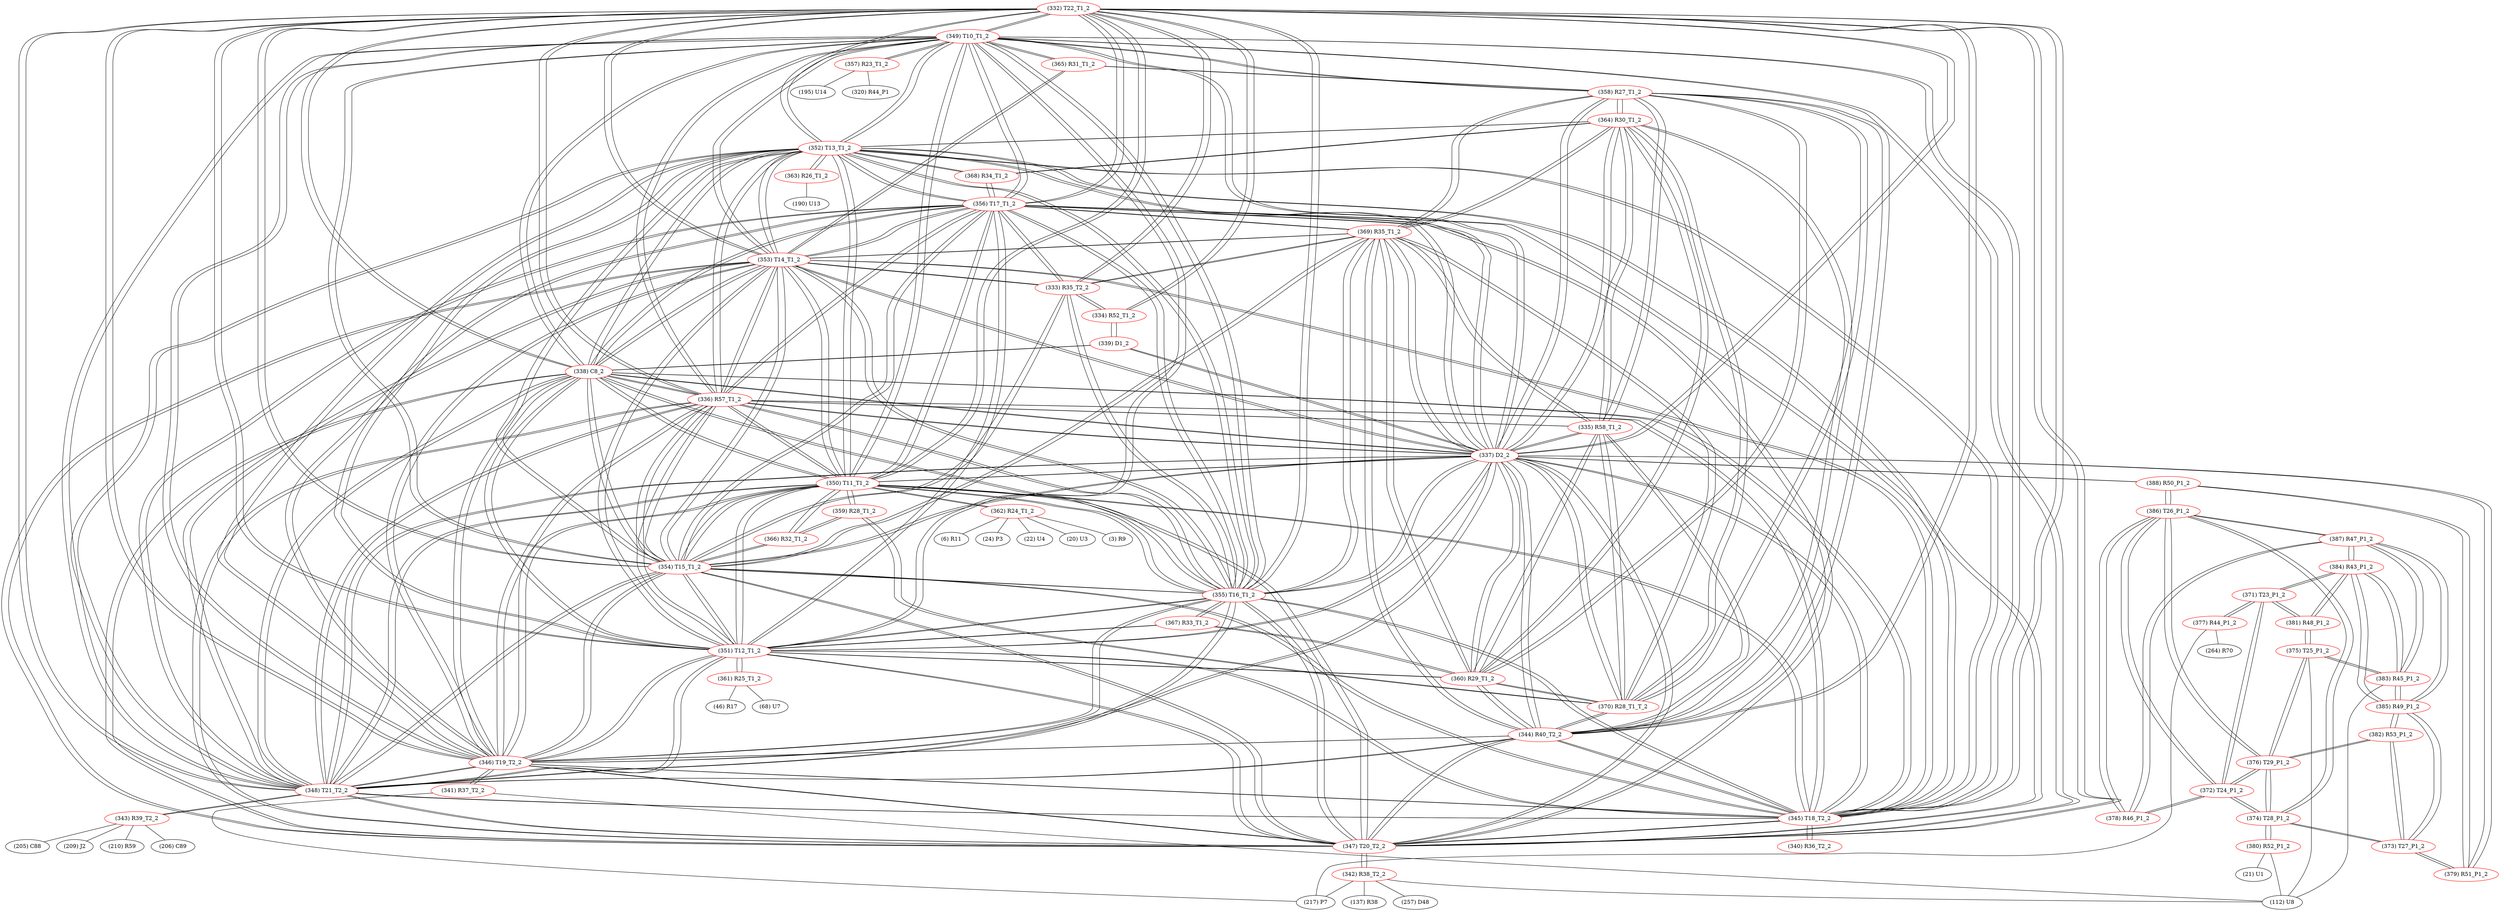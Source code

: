 graph {
	332 [label="(332) T22_T1_2" color=red]
	349 [label="(349) T10_T1_2"]
	350 [label="(350) T11_T1_2"]
	351 [label="(351) T12_T1_2"]
	352 [label="(352) T13_T1_2"]
	347 [label="(347) T20_T2_2"]
	353 [label="(353) T14_T1_2"]
	354 [label="(354) T15_T1_2"]
	345 [label="(345) T18_T2_2"]
	348 [label="(348) T21_T2_2"]
	346 [label="(346) T19_T2_2"]
	338 [label="(338) C8_2"]
	355 [label="(355) T16_T1_2"]
	356 [label="(356) T17_T1_2"]
	337 [label="(337) D2_2"]
	336 [label="(336) R57_T1_2"]
	333 [label="(333) R35_T2_2"]
	334 [label="(334) R52_T1_2"]
	344 [label="(344) R40_T2_2"]
	333 [label="(333) R35_T2_2" color=red]
	334 [label="(334) R52_T1_2"]
	332 [label="(332) T22_T1_2"]
	353 [label="(353) T14_T1_2"]
	354 [label="(354) T15_T1_2"]
	356 [label="(356) T17_T1_2"]
	355 [label="(355) T16_T1_2"]
	369 [label="(369) R35_T1_2"]
	334 [label="(334) R52_T1_2" color=red]
	339 [label="(339) D1_2"]
	333 [label="(333) R35_T2_2"]
	332 [label="(332) T22_T1_2"]
	335 [label="(335) R58_T1_2" color=red]
	337 [label="(337) D2_2"]
	344 [label="(344) R40_T2_2"]
	358 [label="(358) R27_T1_2"]
	370 [label="(370) R28_T1_T_2"]
	360 [label="(360) R29_T1_2"]
	364 [label="(364) R30_T1_2"]
	369 [label="(369) R35_T1_2"]
	336 [label="(336) R57_T1_2"]
	336 [label="(336) R57_T1_2" color=red]
	349 [label="(349) T10_T1_2"]
	350 [label="(350) T11_T1_2"]
	351 [label="(351) T12_T1_2"]
	352 [label="(352) T13_T1_2"]
	347 [label="(347) T20_T2_2"]
	353 [label="(353) T14_T1_2"]
	354 [label="(354) T15_T1_2"]
	345 [label="(345) T18_T2_2"]
	348 [label="(348) T21_T2_2"]
	346 [label="(346) T19_T2_2"]
	338 [label="(338) C8_2"]
	355 [label="(355) T16_T1_2"]
	356 [label="(356) T17_T1_2"]
	337 [label="(337) D2_2"]
	332 [label="(332) T22_T1_2"]
	335 [label="(335) R58_T1_2"]
	337 [label="(337) D2_2" color=red]
	335 [label="(335) R58_T1_2"]
	344 [label="(344) R40_T2_2"]
	358 [label="(358) R27_T1_2"]
	370 [label="(370) R28_T1_T_2"]
	360 [label="(360) R29_T1_2"]
	364 [label="(364) R30_T1_2"]
	369 [label="(369) R35_T1_2"]
	349 [label="(349) T10_T1_2"]
	350 [label="(350) T11_T1_2"]
	351 [label="(351) T12_T1_2"]
	352 [label="(352) T13_T1_2"]
	347 [label="(347) T20_T2_2"]
	353 [label="(353) T14_T1_2"]
	354 [label="(354) T15_T1_2"]
	345 [label="(345) T18_T2_2"]
	348 [label="(348) T21_T2_2"]
	346 [label="(346) T19_T2_2"]
	338 [label="(338) C8_2"]
	355 [label="(355) T16_T1_2"]
	356 [label="(356) T17_T1_2"]
	332 [label="(332) T22_T1_2"]
	336 [label="(336) R57_T1_2"]
	339 [label="(339) D1_2"]
	379 [label="(379) R51_P1_2"]
	388 [label="(388) R50_P1_2"]
	338 [label="(338) C8_2" color=red]
	349 [label="(349) T10_T1_2"]
	350 [label="(350) T11_T1_2"]
	351 [label="(351) T12_T1_2"]
	352 [label="(352) T13_T1_2"]
	347 [label="(347) T20_T2_2"]
	353 [label="(353) T14_T1_2"]
	354 [label="(354) T15_T1_2"]
	345 [label="(345) T18_T2_2"]
	348 [label="(348) T21_T2_2"]
	346 [label="(346) T19_T2_2"]
	355 [label="(355) T16_T1_2"]
	356 [label="(356) T17_T1_2"]
	337 [label="(337) D2_2"]
	332 [label="(332) T22_T1_2"]
	336 [label="(336) R57_T1_2"]
	339 [label="(339) D1_2"]
	339 [label="(339) D1_2" color=red]
	337 [label="(337) D2_2"]
	338 [label="(338) C8_2"]
	334 [label="(334) R52_T1_2"]
	340 [label="(340) R36_T2_2" color=red]
	345 [label="(345) T18_T2_2"]
	341 [label="(341) R37_T2_2" color=red]
	217 [label="(217) P7"]
	112 [label="(112) U8"]
	346 [label="(346) T19_T2_2"]
	342 [label="(342) R38_T2_2" color=red]
	137 [label="(137) R38"]
	217 [label="(217) P7"]
	257 [label="(257) D48"]
	112 [label="(112) U8"]
	347 [label="(347) T20_T2_2"]
	343 [label="(343) R39_T2_2" color=red]
	209 [label="(209) J2"]
	210 [label="(210) R59"]
	206 [label="(206) C89"]
	205 [label="(205) C88"]
	348 [label="(348) T21_T2_2"]
	344 [label="(344) R40_T2_2" color=red]
	337 [label="(337) D2_2"]
	335 [label="(335) R58_T1_2"]
	358 [label="(358) R27_T1_2"]
	370 [label="(370) R28_T1_T_2"]
	360 [label="(360) R29_T1_2"]
	364 [label="(364) R30_T1_2"]
	369 [label="(369) R35_T1_2"]
	347 [label="(347) T20_T2_2"]
	348 [label="(348) T21_T2_2"]
	346 [label="(346) T19_T2_2"]
	332 [label="(332) T22_T1_2"]
	345 [label="(345) T18_T2_2"]
	345 [label="(345) T18_T2_2" color=red]
	349 [label="(349) T10_T1_2"]
	350 [label="(350) T11_T1_2"]
	351 [label="(351) T12_T1_2"]
	352 [label="(352) T13_T1_2"]
	347 [label="(347) T20_T2_2"]
	353 [label="(353) T14_T1_2"]
	354 [label="(354) T15_T1_2"]
	348 [label="(348) T21_T2_2"]
	346 [label="(346) T19_T2_2"]
	338 [label="(338) C8_2"]
	355 [label="(355) T16_T1_2"]
	356 [label="(356) T17_T1_2"]
	337 [label="(337) D2_2"]
	332 [label="(332) T22_T1_2"]
	336 [label="(336) R57_T1_2"]
	344 [label="(344) R40_T2_2"]
	340 [label="(340) R36_T2_2"]
	346 [label="(346) T19_T2_2" color=red]
	349 [label="(349) T10_T1_2"]
	350 [label="(350) T11_T1_2"]
	351 [label="(351) T12_T1_2"]
	352 [label="(352) T13_T1_2"]
	347 [label="(347) T20_T2_2"]
	353 [label="(353) T14_T1_2"]
	354 [label="(354) T15_T1_2"]
	345 [label="(345) T18_T2_2"]
	348 [label="(348) T21_T2_2"]
	338 [label="(338) C8_2"]
	355 [label="(355) T16_T1_2"]
	356 [label="(356) T17_T1_2"]
	337 [label="(337) D2_2"]
	332 [label="(332) T22_T1_2"]
	336 [label="(336) R57_T1_2"]
	344 [label="(344) R40_T2_2"]
	341 [label="(341) R37_T2_2"]
	347 [label="(347) T20_T2_2" color=red]
	349 [label="(349) T10_T1_2"]
	350 [label="(350) T11_T1_2"]
	351 [label="(351) T12_T1_2"]
	352 [label="(352) T13_T1_2"]
	353 [label="(353) T14_T1_2"]
	354 [label="(354) T15_T1_2"]
	345 [label="(345) T18_T2_2"]
	348 [label="(348) T21_T2_2"]
	346 [label="(346) T19_T2_2"]
	338 [label="(338) C8_2"]
	355 [label="(355) T16_T1_2"]
	356 [label="(356) T17_T1_2"]
	337 [label="(337) D2_2"]
	332 [label="(332) T22_T1_2"]
	336 [label="(336) R57_T1_2"]
	344 [label="(344) R40_T2_2"]
	342 [label="(342) R38_T2_2"]
	348 [label="(348) T21_T2_2" color=red]
	349 [label="(349) T10_T1_2"]
	350 [label="(350) T11_T1_2"]
	351 [label="(351) T12_T1_2"]
	352 [label="(352) T13_T1_2"]
	347 [label="(347) T20_T2_2"]
	353 [label="(353) T14_T1_2"]
	354 [label="(354) T15_T1_2"]
	345 [label="(345) T18_T2_2"]
	346 [label="(346) T19_T2_2"]
	338 [label="(338) C8_2"]
	355 [label="(355) T16_T1_2"]
	356 [label="(356) T17_T1_2"]
	337 [label="(337) D2_2"]
	332 [label="(332) T22_T1_2"]
	336 [label="(336) R57_T1_2"]
	344 [label="(344) R40_T2_2"]
	343 [label="(343) R39_T2_2"]
	349 [label="(349) T10_T1_2" color=red]
	350 [label="(350) T11_T1_2"]
	351 [label="(351) T12_T1_2"]
	352 [label="(352) T13_T1_2"]
	347 [label="(347) T20_T2_2"]
	353 [label="(353) T14_T1_2"]
	354 [label="(354) T15_T1_2"]
	345 [label="(345) T18_T2_2"]
	348 [label="(348) T21_T2_2"]
	346 [label="(346) T19_T2_2"]
	338 [label="(338) C8_2"]
	355 [label="(355) T16_T1_2"]
	356 [label="(356) T17_T1_2"]
	337 [label="(337) D2_2"]
	332 [label="(332) T22_T1_2"]
	336 [label="(336) R57_T1_2"]
	357 [label="(357) R23_T1_2"]
	365 [label="(365) R31_T1_2"]
	358 [label="(358) R27_T1_2"]
	350 [label="(350) T11_T1_2" color=red]
	349 [label="(349) T10_T1_2"]
	351 [label="(351) T12_T1_2"]
	352 [label="(352) T13_T1_2"]
	347 [label="(347) T20_T2_2"]
	353 [label="(353) T14_T1_2"]
	354 [label="(354) T15_T1_2"]
	345 [label="(345) T18_T2_2"]
	348 [label="(348) T21_T2_2"]
	346 [label="(346) T19_T2_2"]
	338 [label="(338) C8_2"]
	355 [label="(355) T16_T1_2"]
	356 [label="(356) T17_T1_2"]
	337 [label="(337) D2_2"]
	332 [label="(332) T22_T1_2"]
	336 [label="(336) R57_T1_2"]
	362 [label="(362) R24_T1_2"]
	366 [label="(366) R32_T1_2"]
	359 [label="(359) R28_T1_2"]
	351 [label="(351) T12_T1_2" color=red]
	349 [label="(349) T10_T1_2"]
	350 [label="(350) T11_T1_2"]
	352 [label="(352) T13_T1_2"]
	347 [label="(347) T20_T2_2"]
	353 [label="(353) T14_T1_2"]
	354 [label="(354) T15_T1_2"]
	345 [label="(345) T18_T2_2"]
	348 [label="(348) T21_T2_2"]
	346 [label="(346) T19_T2_2"]
	338 [label="(338) C8_2"]
	355 [label="(355) T16_T1_2"]
	356 [label="(356) T17_T1_2"]
	337 [label="(337) D2_2"]
	332 [label="(332) T22_T1_2"]
	336 [label="(336) R57_T1_2"]
	367 [label="(367) R33_T1_2"]
	360 [label="(360) R29_T1_2"]
	361 [label="(361) R25_T1_2"]
	352 [label="(352) T13_T1_2" color=red]
	349 [label="(349) T10_T1_2"]
	350 [label="(350) T11_T1_2"]
	351 [label="(351) T12_T1_2"]
	347 [label="(347) T20_T2_2"]
	353 [label="(353) T14_T1_2"]
	354 [label="(354) T15_T1_2"]
	345 [label="(345) T18_T2_2"]
	348 [label="(348) T21_T2_2"]
	346 [label="(346) T19_T2_2"]
	338 [label="(338) C8_2"]
	355 [label="(355) T16_T1_2"]
	356 [label="(356) T17_T1_2"]
	337 [label="(337) D2_2"]
	332 [label="(332) T22_T1_2"]
	336 [label="(336) R57_T1_2"]
	368 [label="(368) R34_T1_2"]
	364 [label="(364) R30_T1_2"]
	363 [label="(363) R26_T1_2"]
	353 [label="(353) T14_T1_2" color=red]
	349 [label="(349) T10_T1_2"]
	350 [label="(350) T11_T1_2"]
	351 [label="(351) T12_T1_2"]
	352 [label="(352) T13_T1_2"]
	347 [label="(347) T20_T2_2"]
	354 [label="(354) T15_T1_2"]
	345 [label="(345) T18_T2_2"]
	348 [label="(348) T21_T2_2"]
	346 [label="(346) T19_T2_2"]
	338 [label="(338) C8_2"]
	355 [label="(355) T16_T1_2"]
	356 [label="(356) T17_T1_2"]
	337 [label="(337) D2_2"]
	332 [label="(332) T22_T1_2"]
	336 [label="(336) R57_T1_2"]
	369 [label="(369) R35_T1_2"]
	333 [label="(333) R35_T2_2"]
	365 [label="(365) R31_T1_2"]
	354 [label="(354) T15_T1_2" color=red]
	349 [label="(349) T10_T1_2"]
	350 [label="(350) T11_T1_2"]
	351 [label="(351) T12_T1_2"]
	352 [label="(352) T13_T1_2"]
	347 [label="(347) T20_T2_2"]
	353 [label="(353) T14_T1_2"]
	345 [label="(345) T18_T2_2"]
	348 [label="(348) T21_T2_2"]
	346 [label="(346) T19_T2_2"]
	338 [label="(338) C8_2"]
	355 [label="(355) T16_T1_2"]
	356 [label="(356) T17_T1_2"]
	337 [label="(337) D2_2"]
	332 [label="(332) T22_T1_2"]
	336 [label="(336) R57_T1_2"]
	369 [label="(369) R35_T1_2"]
	333 [label="(333) R35_T2_2"]
	366 [label="(366) R32_T1_2"]
	355 [label="(355) T16_T1_2" color=red]
	349 [label="(349) T10_T1_2"]
	350 [label="(350) T11_T1_2"]
	351 [label="(351) T12_T1_2"]
	352 [label="(352) T13_T1_2"]
	347 [label="(347) T20_T2_2"]
	353 [label="(353) T14_T1_2"]
	354 [label="(354) T15_T1_2"]
	345 [label="(345) T18_T2_2"]
	348 [label="(348) T21_T2_2"]
	346 [label="(346) T19_T2_2"]
	338 [label="(338) C8_2"]
	356 [label="(356) T17_T1_2"]
	337 [label="(337) D2_2"]
	332 [label="(332) T22_T1_2"]
	336 [label="(336) R57_T1_2"]
	369 [label="(369) R35_T1_2"]
	333 [label="(333) R35_T2_2"]
	367 [label="(367) R33_T1_2"]
	356 [label="(356) T17_T1_2" color=red]
	349 [label="(349) T10_T1_2"]
	350 [label="(350) T11_T1_2"]
	351 [label="(351) T12_T1_2"]
	352 [label="(352) T13_T1_2"]
	347 [label="(347) T20_T2_2"]
	353 [label="(353) T14_T1_2"]
	354 [label="(354) T15_T1_2"]
	345 [label="(345) T18_T2_2"]
	348 [label="(348) T21_T2_2"]
	346 [label="(346) T19_T2_2"]
	338 [label="(338) C8_2"]
	355 [label="(355) T16_T1_2"]
	337 [label="(337) D2_2"]
	332 [label="(332) T22_T1_2"]
	336 [label="(336) R57_T1_2"]
	369 [label="(369) R35_T1_2"]
	333 [label="(333) R35_T2_2"]
	368 [label="(368) R34_T1_2"]
	357 [label="(357) R23_T1_2" color=red]
	320 [label="(320) R44_P1"]
	195 [label="(195) U14"]
	349 [label="(349) T10_T1_2"]
	358 [label="(358) R27_T1_2" color=red]
	337 [label="(337) D2_2"]
	335 [label="(335) R58_T1_2"]
	344 [label="(344) R40_T2_2"]
	370 [label="(370) R28_T1_T_2"]
	360 [label="(360) R29_T1_2"]
	364 [label="(364) R30_T1_2"]
	369 [label="(369) R35_T1_2"]
	365 [label="(365) R31_T1_2"]
	349 [label="(349) T10_T1_2"]
	359 [label="(359) R28_T1_2" color=red]
	366 [label="(366) R32_T1_2"]
	350 [label="(350) T11_T1_2"]
	370 [label="(370) R28_T1_T_2"]
	360 [label="(360) R29_T1_2" color=red]
	337 [label="(337) D2_2"]
	335 [label="(335) R58_T1_2"]
	344 [label="(344) R40_T2_2"]
	358 [label="(358) R27_T1_2"]
	370 [label="(370) R28_T1_T_2"]
	364 [label="(364) R30_T1_2"]
	369 [label="(369) R35_T1_2"]
	367 [label="(367) R33_T1_2"]
	351 [label="(351) T12_T1_2"]
	361 [label="(361) R25_T1_2" color=red]
	46 [label="(46) R17"]
	68 [label="(68) U7"]
	351 [label="(351) T12_T1_2"]
	362 [label="(362) R24_T1_2" color=red]
	20 [label="(20) U3"]
	3 [label="(3) R9"]
	6 [label="(6) R11"]
	24 [label="(24) P3"]
	22 [label="(22) U4"]
	350 [label="(350) T11_T1_2"]
	363 [label="(363) R26_T1_2" color=red]
	190 [label="(190) U13"]
	352 [label="(352) T13_T1_2"]
	364 [label="(364) R30_T1_2" color=red]
	337 [label="(337) D2_2"]
	335 [label="(335) R58_T1_2"]
	344 [label="(344) R40_T2_2"]
	358 [label="(358) R27_T1_2"]
	370 [label="(370) R28_T1_T_2"]
	360 [label="(360) R29_T1_2"]
	369 [label="(369) R35_T1_2"]
	352 [label="(352) T13_T1_2"]
	368 [label="(368) R34_T1_2"]
	365 [label="(365) R31_T1_2" color=red]
	358 [label="(358) R27_T1_2"]
	349 [label="(349) T10_T1_2"]
	353 [label="(353) T14_T1_2"]
	366 [label="(366) R32_T1_2" color=red]
	354 [label="(354) T15_T1_2"]
	350 [label="(350) T11_T1_2"]
	359 [label="(359) R28_T1_2"]
	367 [label="(367) R33_T1_2" color=red]
	355 [label="(355) T16_T1_2"]
	360 [label="(360) R29_T1_2"]
	351 [label="(351) T12_T1_2"]
	368 [label="(368) R34_T1_2" color=red]
	356 [label="(356) T17_T1_2"]
	352 [label="(352) T13_T1_2"]
	364 [label="(364) R30_T1_2"]
	369 [label="(369) R35_T1_2" color=red]
	337 [label="(337) D2_2"]
	335 [label="(335) R58_T1_2"]
	344 [label="(344) R40_T2_2"]
	358 [label="(358) R27_T1_2"]
	370 [label="(370) R28_T1_T_2"]
	360 [label="(360) R29_T1_2"]
	364 [label="(364) R30_T1_2"]
	353 [label="(353) T14_T1_2"]
	354 [label="(354) T15_T1_2"]
	356 [label="(356) T17_T1_2"]
	355 [label="(355) T16_T1_2"]
	333 [label="(333) R35_T2_2"]
	370 [label="(370) R28_T1_T_2" color=red]
	337 [label="(337) D2_2"]
	335 [label="(335) R58_T1_2"]
	344 [label="(344) R40_T2_2"]
	358 [label="(358) R27_T1_2"]
	360 [label="(360) R29_T1_2"]
	364 [label="(364) R30_T1_2"]
	369 [label="(369) R35_T1_2"]
	359 [label="(359) R28_T1_2"]
	371 [label="(371) T23_P1_2" color=red]
	381 [label="(381) R48_P1_2"]
	384 [label="(384) R43_P1_2"]
	372 [label="(372) T24_P1_2"]
	377 [label="(377) R44_P1_2"]
	372 [label="(372) T24_P1_2" color=red]
	386 [label="(386) T26_P1_2"]
	376 [label="(376) T29_P1_2"]
	374 [label="(374) T28_P1_2"]
	378 [label="(378) R46_P1_2"]
	371 [label="(371) T23_P1_2"]
	373 [label="(373) T27_P1_2" color=red]
	379 [label="(379) R51_P1_2"]
	374 [label="(374) T28_P1_2"]
	382 [label="(382) R53_P1_2"]
	385 [label="(385) R49_P1_2"]
	374 [label="(374) T28_P1_2" color=red]
	386 [label="(386) T26_P1_2"]
	372 [label="(372) T24_P1_2"]
	376 [label="(376) T29_P1_2"]
	380 [label="(380) R52_P1_2"]
	373 [label="(373) T27_P1_2"]
	375 [label="(375) T25_P1_2" color=red]
	376 [label="(376) T29_P1_2"]
	381 [label="(381) R48_P1_2"]
	383 [label="(383) R45_P1_2"]
	112 [label="(112) U8"]
	376 [label="(376) T29_P1_2" color=red]
	386 [label="(386) T26_P1_2"]
	372 [label="(372) T24_P1_2"]
	374 [label="(374) T28_P1_2"]
	375 [label="(375) T25_P1_2"]
	382 [label="(382) R53_P1_2"]
	377 [label="(377) R44_P1_2" color=red]
	217 [label="(217) P7"]
	264 [label="(264) R70"]
	371 [label="(371) T23_P1_2"]
	378 [label="(378) R46_P1_2" color=red]
	386 [label="(386) T26_P1_2"]
	387 [label="(387) R47_P1_2"]
	372 [label="(372) T24_P1_2"]
	379 [label="(379) R51_P1_2" color=red]
	373 [label="(373) T27_P1_2"]
	388 [label="(388) R50_P1_2"]
	337 [label="(337) D2_2"]
	380 [label="(380) R52_P1_2" color=red]
	112 [label="(112) U8"]
	21 [label="(21) U1"]
	374 [label="(374) T28_P1_2"]
	381 [label="(381) R48_P1_2" color=red]
	375 [label="(375) T25_P1_2"]
	371 [label="(371) T23_P1_2"]
	384 [label="(384) R43_P1_2"]
	382 [label="(382) R53_P1_2" color=red]
	376 [label="(376) T29_P1_2"]
	373 [label="(373) T27_P1_2"]
	385 [label="(385) R49_P1_2"]
	383 [label="(383) R45_P1_2" color=red]
	387 [label="(387) R47_P1_2"]
	384 [label="(384) R43_P1_2"]
	385 [label="(385) R49_P1_2"]
	375 [label="(375) T25_P1_2"]
	112 [label="(112) U8"]
	384 [label="(384) R43_P1_2" color=red]
	381 [label="(381) R48_P1_2"]
	371 [label="(371) T23_P1_2"]
	387 [label="(387) R47_P1_2"]
	383 [label="(383) R45_P1_2"]
	385 [label="(385) R49_P1_2"]
	385 [label="(385) R49_P1_2" color=red]
	387 [label="(387) R47_P1_2"]
	383 [label="(383) R45_P1_2"]
	384 [label="(384) R43_P1_2"]
	373 [label="(373) T27_P1_2"]
	382 [label="(382) R53_P1_2"]
	386 [label="(386) T26_P1_2" color=red]
	388 [label="(388) R50_P1_2"]
	372 [label="(372) T24_P1_2"]
	376 [label="(376) T29_P1_2"]
	374 [label="(374) T28_P1_2"]
	378 [label="(378) R46_P1_2"]
	387 [label="(387) R47_P1_2"]
	387 [label="(387) R47_P1_2" color=red]
	383 [label="(383) R45_P1_2"]
	384 [label="(384) R43_P1_2"]
	385 [label="(385) R49_P1_2"]
	386 [label="(386) T26_P1_2"]
	378 [label="(378) R46_P1_2"]
	388 [label="(388) R50_P1_2" color=red]
	386 [label="(386) T26_P1_2"]
	379 [label="(379) R51_P1_2"]
	337 [label="(337) D2_2"]
	332 -- 349
	332 -- 350
	332 -- 351
	332 -- 352
	332 -- 347
	332 -- 353
	332 -- 354
	332 -- 345
	332 -- 348
	332 -- 346
	332 -- 338
	332 -- 355
	332 -- 356
	332 -- 337
	332 -- 336
	332 -- 333
	332 -- 334
	332 -- 344
	333 -- 334
	333 -- 332
	333 -- 353
	333 -- 354
	333 -- 356
	333 -- 355
	333 -- 369
	334 -- 339
	334 -- 333
	334 -- 332
	335 -- 337
	335 -- 344
	335 -- 358
	335 -- 370
	335 -- 360
	335 -- 364
	335 -- 369
	335 -- 336
	336 -- 349
	336 -- 350
	336 -- 351
	336 -- 352
	336 -- 347
	336 -- 353
	336 -- 354
	336 -- 345
	336 -- 348
	336 -- 346
	336 -- 338
	336 -- 355
	336 -- 356
	336 -- 337
	336 -- 332
	336 -- 335
	337 -- 335
	337 -- 344
	337 -- 358
	337 -- 370
	337 -- 360
	337 -- 364
	337 -- 369
	337 -- 349
	337 -- 350
	337 -- 351
	337 -- 352
	337 -- 347
	337 -- 353
	337 -- 354
	337 -- 345
	337 -- 348
	337 -- 346
	337 -- 338
	337 -- 355
	337 -- 356
	337 -- 332
	337 -- 336
	337 -- 339
	337 -- 379
	337 -- 388
	338 -- 349
	338 -- 350
	338 -- 351
	338 -- 352
	338 -- 347
	338 -- 353
	338 -- 354
	338 -- 345
	338 -- 348
	338 -- 346
	338 -- 355
	338 -- 356
	338 -- 337
	338 -- 332
	338 -- 336
	338 -- 339
	339 -- 337
	339 -- 338
	339 -- 334
	340 -- 345
	341 -- 217
	341 -- 112
	341 -- 346
	342 -- 137
	342 -- 217
	342 -- 257
	342 -- 112
	342 -- 347
	343 -- 209
	343 -- 210
	343 -- 206
	343 -- 205
	343 -- 348
	344 -- 337
	344 -- 335
	344 -- 358
	344 -- 370
	344 -- 360
	344 -- 364
	344 -- 369
	344 -- 347
	344 -- 348
	344 -- 346
	344 -- 332
	344 -- 345
	345 -- 349
	345 -- 350
	345 -- 351
	345 -- 352
	345 -- 347
	345 -- 353
	345 -- 354
	345 -- 348
	345 -- 346
	345 -- 338
	345 -- 355
	345 -- 356
	345 -- 337
	345 -- 332
	345 -- 336
	345 -- 344
	345 -- 340
	346 -- 349
	346 -- 350
	346 -- 351
	346 -- 352
	346 -- 347
	346 -- 353
	346 -- 354
	346 -- 345
	346 -- 348
	346 -- 338
	346 -- 355
	346 -- 356
	346 -- 337
	346 -- 332
	346 -- 336
	346 -- 344
	346 -- 341
	347 -- 349
	347 -- 350
	347 -- 351
	347 -- 352
	347 -- 353
	347 -- 354
	347 -- 345
	347 -- 348
	347 -- 346
	347 -- 338
	347 -- 355
	347 -- 356
	347 -- 337
	347 -- 332
	347 -- 336
	347 -- 344
	347 -- 342
	348 -- 349
	348 -- 350
	348 -- 351
	348 -- 352
	348 -- 347
	348 -- 353
	348 -- 354
	348 -- 345
	348 -- 346
	348 -- 338
	348 -- 355
	348 -- 356
	348 -- 337
	348 -- 332
	348 -- 336
	348 -- 344
	348 -- 343
	349 -- 350
	349 -- 351
	349 -- 352
	349 -- 347
	349 -- 353
	349 -- 354
	349 -- 345
	349 -- 348
	349 -- 346
	349 -- 338
	349 -- 355
	349 -- 356
	349 -- 337
	349 -- 332
	349 -- 336
	349 -- 357
	349 -- 365
	349 -- 358
	350 -- 349
	350 -- 351
	350 -- 352
	350 -- 347
	350 -- 353
	350 -- 354
	350 -- 345
	350 -- 348
	350 -- 346
	350 -- 338
	350 -- 355
	350 -- 356
	350 -- 337
	350 -- 332
	350 -- 336
	350 -- 362
	350 -- 366
	350 -- 359
	351 -- 349
	351 -- 350
	351 -- 352
	351 -- 347
	351 -- 353
	351 -- 354
	351 -- 345
	351 -- 348
	351 -- 346
	351 -- 338
	351 -- 355
	351 -- 356
	351 -- 337
	351 -- 332
	351 -- 336
	351 -- 367
	351 -- 360
	351 -- 361
	352 -- 349
	352 -- 350
	352 -- 351
	352 -- 347
	352 -- 353
	352 -- 354
	352 -- 345
	352 -- 348
	352 -- 346
	352 -- 338
	352 -- 355
	352 -- 356
	352 -- 337
	352 -- 332
	352 -- 336
	352 -- 368
	352 -- 364
	352 -- 363
	353 -- 349
	353 -- 350
	353 -- 351
	353 -- 352
	353 -- 347
	353 -- 354
	353 -- 345
	353 -- 348
	353 -- 346
	353 -- 338
	353 -- 355
	353 -- 356
	353 -- 337
	353 -- 332
	353 -- 336
	353 -- 369
	353 -- 333
	353 -- 365
	354 -- 349
	354 -- 350
	354 -- 351
	354 -- 352
	354 -- 347
	354 -- 353
	354 -- 345
	354 -- 348
	354 -- 346
	354 -- 338
	354 -- 355
	354 -- 356
	354 -- 337
	354 -- 332
	354 -- 336
	354 -- 369
	354 -- 333
	354 -- 366
	355 -- 349
	355 -- 350
	355 -- 351
	355 -- 352
	355 -- 347
	355 -- 353
	355 -- 354
	355 -- 345
	355 -- 348
	355 -- 346
	355 -- 338
	355 -- 356
	355 -- 337
	355 -- 332
	355 -- 336
	355 -- 369
	355 -- 333
	355 -- 367
	356 -- 349
	356 -- 350
	356 -- 351
	356 -- 352
	356 -- 347
	356 -- 353
	356 -- 354
	356 -- 345
	356 -- 348
	356 -- 346
	356 -- 338
	356 -- 355
	356 -- 337
	356 -- 332
	356 -- 336
	356 -- 369
	356 -- 333
	356 -- 368
	357 -- 320
	357 -- 195
	357 -- 349
	358 -- 337
	358 -- 335
	358 -- 344
	358 -- 370
	358 -- 360
	358 -- 364
	358 -- 369
	358 -- 365
	358 -- 349
	359 -- 366
	359 -- 350
	359 -- 370
	360 -- 337
	360 -- 335
	360 -- 344
	360 -- 358
	360 -- 370
	360 -- 364
	360 -- 369
	360 -- 367
	360 -- 351
	361 -- 46
	361 -- 68
	361 -- 351
	362 -- 20
	362 -- 3
	362 -- 6
	362 -- 24
	362 -- 22
	362 -- 350
	363 -- 190
	363 -- 352
	364 -- 337
	364 -- 335
	364 -- 344
	364 -- 358
	364 -- 370
	364 -- 360
	364 -- 369
	364 -- 352
	364 -- 368
	365 -- 358
	365 -- 349
	365 -- 353
	366 -- 354
	366 -- 350
	366 -- 359
	367 -- 355
	367 -- 360
	367 -- 351
	368 -- 356
	368 -- 352
	368 -- 364
	369 -- 337
	369 -- 335
	369 -- 344
	369 -- 358
	369 -- 370
	369 -- 360
	369 -- 364
	369 -- 353
	369 -- 354
	369 -- 356
	369 -- 355
	369 -- 333
	370 -- 337
	370 -- 335
	370 -- 344
	370 -- 358
	370 -- 360
	370 -- 364
	370 -- 369
	370 -- 359
	371 -- 381
	371 -- 384
	371 -- 372
	371 -- 377
	372 -- 386
	372 -- 376
	372 -- 374
	372 -- 378
	372 -- 371
	373 -- 379
	373 -- 374
	373 -- 382
	373 -- 385
	374 -- 386
	374 -- 372
	374 -- 376
	374 -- 380
	374 -- 373
	375 -- 376
	375 -- 381
	375 -- 383
	375 -- 112
	376 -- 386
	376 -- 372
	376 -- 374
	376 -- 375
	376 -- 382
	377 -- 217
	377 -- 264
	377 -- 371
	378 -- 386
	378 -- 387
	378 -- 372
	379 -- 373
	379 -- 388
	379 -- 337
	380 -- 112
	380 -- 21
	380 -- 374
	381 -- 375
	381 -- 371
	381 -- 384
	382 -- 376
	382 -- 373
	382 -- 385
	383 -- 387
	383 -- 384
	383 -- 385
	383 -- 375
	383 -- 112
	384 -- 381
	384 -- 371
	384 -- 387
	384 -- 383
	384 -- 385
	385 -- 387
	385 -- 383
	385 -- 384
	385 -- 373
	385 -- 382
	386 -- 388
	386 -- 372
	386 -- 376
	386 -- 374
	386 -- 378
	386 -- 387
	387 -- 383
	387 -- 384
	387 -- 385
	387 -- 386
	387 -- 378
	388 -- 386
	388 -- 379
	388 -- 337
}